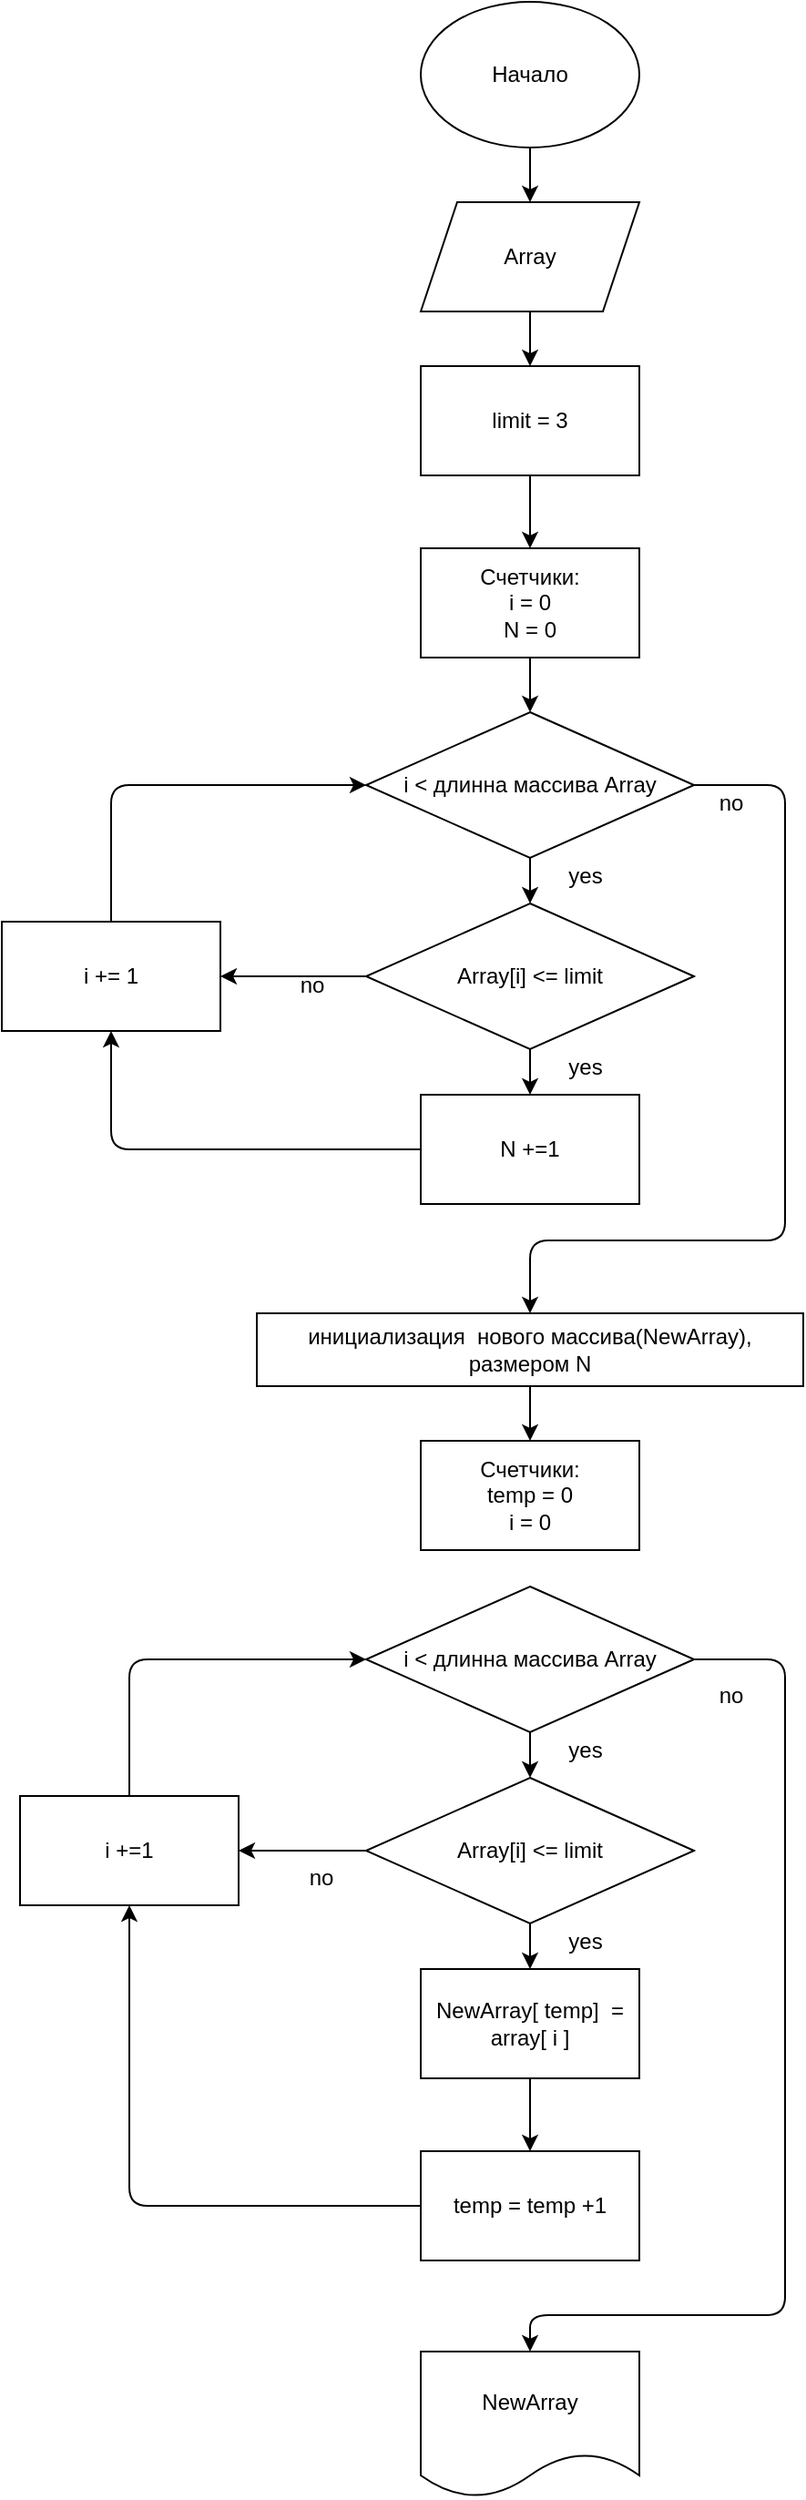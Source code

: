 <mxfile>
    <diagram id="NZIuvCJAJCZCRXZD7arY" name="Страница 1">
        <mxGraphModel dx="1315" dy="796" grid="1" gridSize="10" guides="1" tooltips="1" connect="1" arrows="1" fold="1" page="1" pageScale="1" pageWidth="827" pageHeight="1169" math="0" shadow="0">
            <root>
                <mxCell id="0"/>
                <mxCell id="1" parent="0"/>
                <mxCell id="5" value="" style="edgeStyle=none;html=1;" edge="1" parent="1" source="3" target="4">
                    <mxGeometry relative="1" as="geometry"/>
                </mxCell>
                <mxCell id="3" value="Начало&lt;br&gt;" style="ellipse;whiteSpace=wrap;html=1;" vertex="1" parent="1">
                    <mxGeometry x="320" y="10" width="120" height="80" as="geometry"/>
                </mxCell>
                <mxCell id="7" value="" style="edgeStyle=none;html=1;" edge="1" parent="1" source="4" target="6">
                    <mxGeometry relative="1" as="geometry"/>
                </mxCell>
                <mxCell id="4" value="Array" style="shape=parallelogram;perimeter=parallelogramPerimeter;whiteSpace=wrap;html=1;fixedSize=1;" vertex="1" parent="1">
                    <mxGeometry x="320" y="120" width="120" height="60" as="geometry"/>
                </mxCell>
                <mxCell id="9" value="" style="edgeStyle=none;html=1;" edge="1" parent="1" source="6" target="8">
                    <mxGeometry relative="1" as="geometry"/>
                </mxCell>
                <mxCell id="6" value="limit = 3" style="whiteSpace=wrap;html=1;" vertex="1" parent="1">
                    <mxGeometry x="320" y="210" width="120" height="60" as="geometry"/>
                </mxCell>
                <mxCell id="13" value="" style="edgeStyle=none;html=1;" edge="1" parent="1" source="8" target="12">
                    <mxGeometry relative="1" as="geometry"/>
                </mxCell>
                <mxCell id="8" value="Счетчики:&lt;br&gt;i = 0&lt;br&gt;N = 0" style="whiteSpace=wrap;html=1;" vertex="1" parent="1">
                    <mxGeometry x="320" y="310" width="120" height="60" as="geometry"/>
                </mxCell>
                <mxCell id="15" value="" style="edgeStyle=none;html=1;" edge="1" parent="1" source="12" target="14">
                    <mxGeometry relative="1" as="geometry"/>
                </mxCell>
                <mxCell id="30" style="edgeStyle=none;html=1;exitX=1;exitY=0.5;exitDx=0;exitDy=0;entryX=0.5;entryY=0;entryDx=0;entryDy=0;" edge="1" parent="1" source="12" target="28">
                    <mxGeometry relative="1" as="geometry">
                        <mxPoint x="440" y="680" as="targetPoint"/>
                        <Array as="points">
                            <mxPoint x="520" y="440"/>
                            <mxPoint x="520" y="550"/>
                            <mxPoint x="520" y="630"/>
                            <mxPoint x="520" y="690"/>
                            <mxPoint x="380" y="690"/>
                        </Array>
                    </mxGeometry>
                </mxCell>
                <mxCell id="12" value="i &amp;lt; длинна массива Array" style="rhombus;whiteSpace=wrap;html=1;" vertex="1" parent="1">
                    <mxGeometry x="290" y="400" width="180" height="80" as="geometry"/>
                </mxCell>
                <mxCell id="17" value="" style="edgeStyle=none;html=1;" edge="1" parent="1" source="14" target="16">
                    <mxGeometry relative="1" as="geometry"/>
                </mxCell>
                <mxCell id="23" value="" style="edgeStyle=none;html=1;exitX=0;exitY=0.5;exitDx=0;exitDy=0;" edge="1" parent="1" source="14" target="18">
                    <mxGeometry relative="1" as="geometry"/>
                </mxCell>
                <mxCell id="14" value="Array[i] &amp;lt;= limit" style="rhombus;whiteSpace=wrap;html=1;" vertex="1" parent="1">
                    <mxGeometry x="290" y="505" width="180" height="80" as="geometry"/>
                </mxCell>
                <mxCell id="22" value="" style="edgeStyle=none;html=1;entryX=0.5;entryY=1;entryDx=0;entryDy=0;" edge="1" parent="1" source="16" target="18">
                    <mxGeometry relative="1" as="geometry">
                        <mxPoint x="220" y="660" as="targetPoint"/>
                        <Array as="points">
                            <mxPoint x="150" y="640"/>
                        </Array>
                    </mxGeometry>
                </mxCell>
                <mxCell id="16" value="N +=1" style="whiteSpace=wrap;html=1;" vertex="1" parent="1">
                    <mxGeometry x="320" y="610" width="120" height="60" as="geometry"/>
                </mxCell>
                <mxCell id="24" style="edgeStyle=none;html=1;exitX=0.5;exitY=0;exitDx=0;exitDy=0;entryX=0;entryY=0.5;entryDx=0;entryDy=0;" edge="1" parent="1" source="18" target="12">
                    <mxGeometry relative="1" as="geometry">
                        <Array as="points">
                            <mxPoint x="150" y="440"/>
                        </Array>
                    </mxGeometry>
                </mxCell>
                <mxCell id="18" value="i += 1" style="whiteSpace=wrap;html=1;" vertex="1" parent="1">
                    <mxGeometry x="90" y="515" width="120" height="60" as="geometry"/>
                </mxCell>
                <mxCell id="25" value="yes" style="text;html=1;align=center;verticalAlign=middle;resizable=0;points=[];autosize=1;strokeColor=none;fillColor=none;" vertex="1" parent="1">
                    <mxGeometry x="395" y="480" width="30" height="20" as="geometry"/>
                </mxCell>
                <mxCell id="26" value="yes" style="text;html=1;align=center;verticalAlign=middle;resizable=0;points=[];autosize=1;strokeColor=none;fillColor=none;" vertex="1" parent="1">
                    <mxGeometry x="395" y="585" width="30" height="20" as="geometry"/>
                </mxCell>
                <mxCell id="27" value="no" style="text;html=1;align=center;verticalAlign=middle;resizable=0;points=[];autosize=1;strokeColor=none;fillColor=none;" vertex="1" parent="1">
                    <mxGeometry x="245" y="540" width="30" height="20" as="geometry"/>
                </mxCell>
                <mxCell id="32" value="" style="edgeStyle=none;html=1;" edge="1" parent="1" source="28" target="31">
                    <mxGeometry relative="1" as="geometry"/>
                </mxCell>
                <mxCell id="28" value="инициализация&amp;nbsp; нового массива(NewArray), размером N" style="whiteSpace=wrap;html=1;" vertex="1" parent="1">
                    <mxGeometry x="230" y="730" width="300" height="40" as="geometry"/>
                </mxCell>
                <mxCell id="31" value="Счетчики:&lt;br&gt;temp = 0&lt;br&gt;i = 0" style="whiteSpace=wrap;html=1;" vertex="1" parent="1">
                    <mxGeometry x="320" y="800" width="120" height="60" as="geometry"/>
                </mxCell>
                <mxCell id="33" value="" style="edgeStyle=none;html=1;" edge="1" parent="1" source="34" target="36">
                    <mxGeometry relative="1" as="geometry"/>
                </mxCell>
                <mxCell id="47" style="edgeStyle=none;html=1;" edge="1" parent="1" source="34" target="46">
                    <mxGeometry relative="1" as="geometry">
                        <Array as="points">
                            <mxPoint x="520" y="920"/>
                            <mxPoint x="520" y="990"/>
                            <mxPoint x="520" y="1040"/>
                            <mxPoint x="520" y="1090"/>
                            <mxPoint x="520" y="1140"/>
                            <mxPoint x="520" y="1200"/>
                            <mxPoint x="520" y="1240"/>
                            <mxPoint x="520" y="1280"/>
                            <mxPoint x="380" y="1280"/>
                        </Array>
                    </mxGeometry>
                </mxCell>
                <mxCell id="34" value="i &amp;lt; длинна массива Array" style="rhombus;whiteSpace=wrap;html=1;" vertex="1" parent="1">
                    <mxGeometry x="290" y="880" width="180" height="80" as="geometry"/>
                </mxCell>
                <mxCell id="35" value="" style="edgeStyle=none;html=1;" edge="1" parent="1" source="36" target="37">
                    <mxGeometry relative="1" as="geometry"/>
                </mxCell>
                <mxCell id="44" value="" style="edgeStyle=none;html=1;" edge="1" parent="1" source="36" target="42">
                    <mxGeometry relative="1" as="geometry"/>
                </mxCell>
                <mxCell id="36" value="Array[i] &amp;lt;= limit" style="rhombus;whiteSpace=wrap;html=1;" vertex="1" parent="1">
                    <mxGeometry x="290" y="985" width="180" height="80" as="geometry"/>
                </mxCell>
                <mxCell id="41" value="" style="edgeStyle=none;html=1;" edge="1" parent="1" source="37" target="40">
                    <mxGeometry relative="1" as="geometry"/>
                </mxCell>
                <mxCell id="37" value="NewArray[ temp]&amp;nbsp; = array[ i ]" style="whiteSpace=wrap;html=1;" vertex="1" parent="1">
                    <mxGeometry x="320" y="1090" width="120" height="60" as="geometry"/>
                </mxCell>
                <mxCell id="38" value="yes" style="text;html=1;align=center;verticalAlign=middle;resizable=0;points=[];autosize=1;strokeColor=none;fillColor=none;" vertex="1" parent="1">
                    <mxGeometry x="395" y="960" width="30" height="20" as="geometry"/>
                </mxCell>
                <mxCell id="39" value="yes" style="text;html=1;align=center;verticalAlign=middle;resizable=0;points=[];autosize=1;strokeColor=none;fillColor=none;" vertex="1" parent="1">
                    <mxGeometry x="395" y="1065" width="30" height="20" as="geometry"/>
                </mxCell>
                <mxCell id="43" value="" style="edgeStyle=none;html=1;" edge="1" parent="1" source="40" target="42">
                    <mxGeometry relative="1" as="geometry">
                        <Array as="points">
                            <mxPoint x="160" y="1220"/>
                        </Array>
                    </mxGeometry>
                </mxCell>
                <mxCell id="40" value="temp = temp +1" style="whiteSpace=wrap;html=1;" vertex="1" parent="1">
                    <mxGeometry x="320" y="1190" width="120" height="60" as="geometry"/>
                </mxCell>
                <mxCell id="45" style="edgeStyle=none;html=1;entryX=0;entryY=0.5;entryDx=0;entryDy=0;" edge="1" parent="1" source="42" target="34">
                    <mxGeometry relative="1" as="geometry">
                        <Array as="points">
                            <mxPoint x="160" y="920"/>
                        </Array>
                    </mxGeometry>
                </mxCell>
                <mxCell id="42" value="i +=1" style="whiteSpace=wrap;html=1;" vertex="1" parent="1">
                    <mxGeometry x="100" y="995" width="120" height="60" as="geometry"/>
                </mxCell>
                <mxCell id="46" value="NewArray" style="shape=document;whiteSpace=wrap;html=1;boundedLbl=1;" vertex="1" parent="1">
                    <mxGeometry x="320" y="1300" width="120" height="80" as="geometry"/>
                </mxCell>
                <mxCell id="51" value="no" style="text;html=1;align=center;verticalAlign=middle;resizable=0;points=[];autosize=1;strokeColor=none;fillColor=none;" vertex="1" parent="1">
                    <mxGeometry x="250" y="1030" width="30" height="20" as="geometry"/>
                </mxCell>
                <mxCell id="52" value="no" style="text;html=1;align=center;verticalAlign=middle;resizable=0;points=[];autosize=1;strokeColor=none;fillColor=none;" vertex="1" parent="1">
                    <mxGeometry x="475" y="930" width="30" height="20" as="geometry"/>
                </mxCell>
                <mxCell id="53" value="no" style="text;html=1;align=center;verticalAlign=middle;resizable=0;points=[];autosize=1;strokeColor=none;fillColor=none;" vertex="1" parent="1">
                    <mxGeometry x="475" y="440" width="30" height="20" as="geometry"/>
                </mxCell>
            </root>
        </mxGraphModel>
    </diagram>
</mxfile>